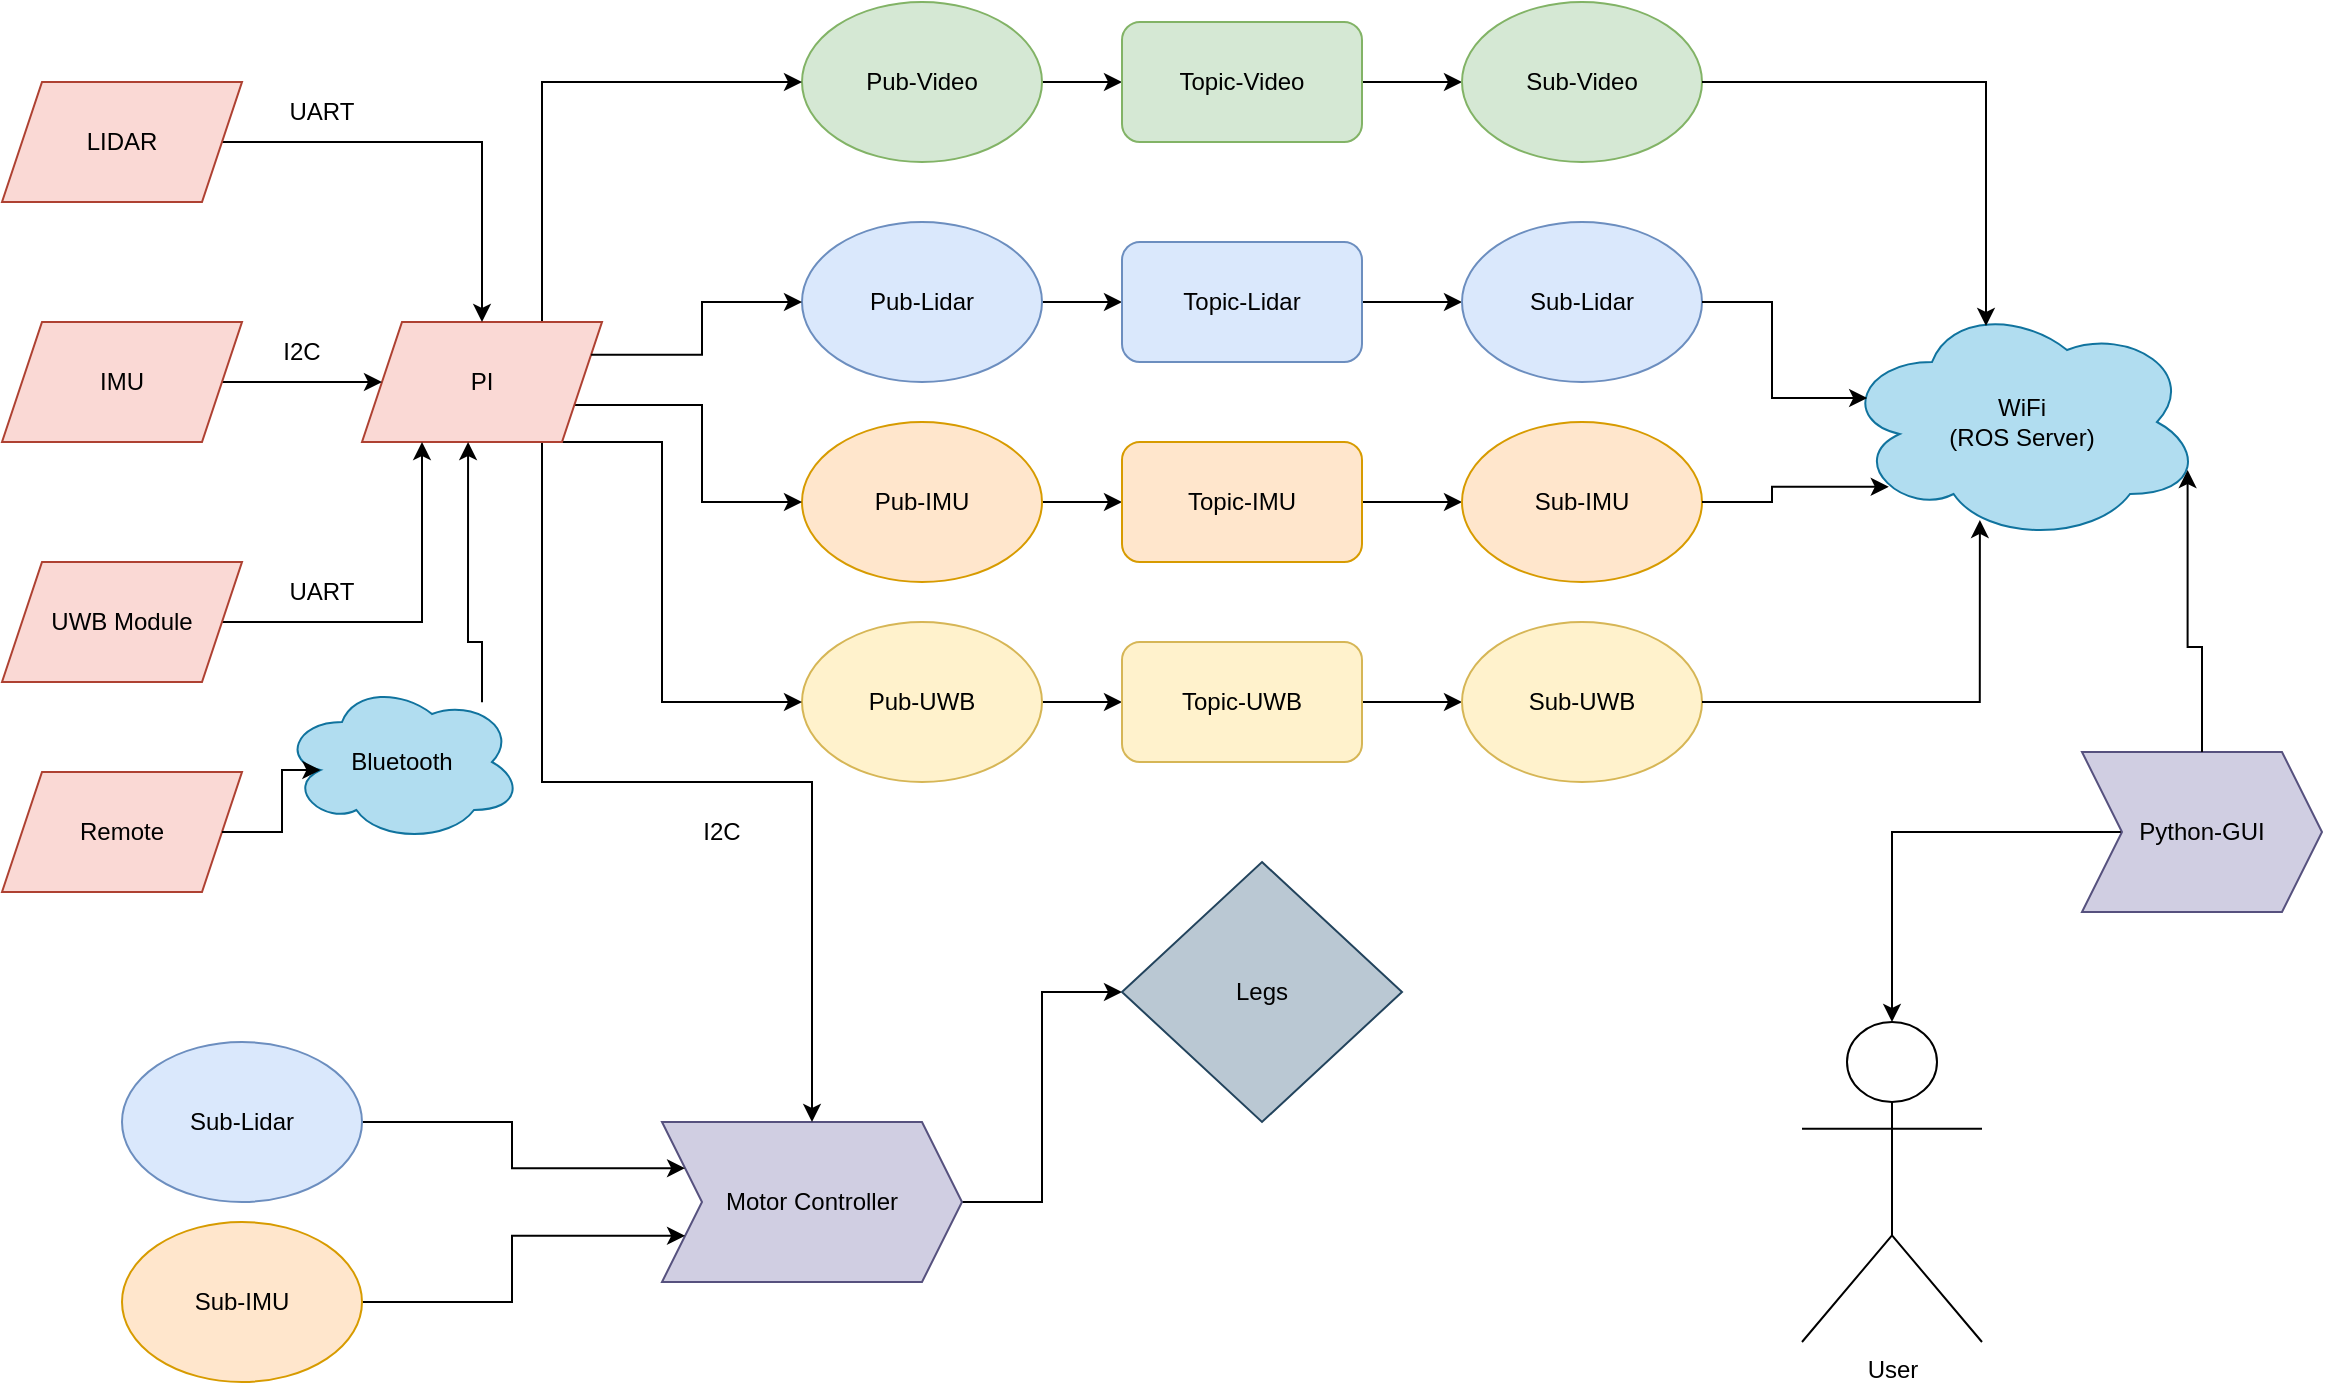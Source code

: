 <mxfile version="26.1.0">
  <diagram name="Page-1" id="NJ4H-yyJKGQcKnzE2MWu">
    <mxGraphModel dx="1687" dy="1073" grid="1" gridSize="10" guides="1" tooltips="1" connect="1" arrows="1" fold="1" page="1" pageScale="1" pageWidth="850" pageHeight="1100" math="0" shadow="0">
      <root>
        <mxCell id="0" />
        <mxCell id="1" parent="0" />
        <mxCell id="t21J4eiGlBl-V46B6xAk-14" style="edgeStyle=orthogonalEdgeStyle;rounded=0;orthogonalLoop=1;jettySize=auto;html=1;exitX=1;exitY=0.5;exitDx=0;exitDy=0;entryX=0;entryY=0.5;entryDx=0;entryDy=0;" edge="1" parent="1" source="t21J4eiGlBl-V46B6xAk-1" target="t21J4eiGlBl-V46B6xAk-5">
          <mxGeometry relative="1" as="geometry" />
        </mxCell>
        <mxCell id="t21J4eiGlBl-V46B6xAk-1" value="Pub-Video" style="ellipse;whiteSpace=wrap;html=1;fillColor=#d5e8d4;strokeColor=#82b366;" vertex="1" parent="1">
          <mxGeometry x="450" y="130" width="120" height="80" as="geometry" />
        </mxCell>
        <mxCell id="t21J4eiGlBl-V46B6xAk-30" style="edgeStyle=orthogonalEdgeStyle;rounded=0;orthogonalLoop=1;jettySize=auto;html=1;" edge="1" parent="1" source="t21J4eiGlBl-V46B6xAk-2" target="t21J4eiGlBl-V46B6xAk-6">
          <mxGeometry relative="1" as="geometry" />
        </mxCell>
        <mxCell id="t21J4eiGlBl-V46B6xAk-2" value="Pub-UWB" style="ellipse;whiteSpace=wrap;html=1;fillColor=#fff2cc;strokeColor=#d6b656;" vertex="1" parent="1">
          <mxGeometry x="450" y="440" width="120" height="80" as="geometry" />
        </mxCell>
        <mxCell id="t21J4eiGlBl-V46B6xAk-22" style="edgeStyle=orthogonalEdgeStyle;rounded=0;orthogonalLoop=1;jettySize=auto;html=1;entryX=0;entryY=0.5;entryDx=0;entryDy=0;" edge="1" parent="1" source="t21J4eiGlBl-V46B6xAk-3" target="t21J4eiGlBl-V46B6xAk-8">
          <mxGeometry relative="1" as="geometry" />
        </mxCell>
        <mxCell id="t21J4eiGlBl-V46B6xAk-3" value="Pub-Lidar" style="ellipse;whiteSpace=wrap;html=1;fillColor=#dae8fc;strokeColor=#6c8ebf;" vertex="1" parent="1">
          <mxGeometry x="450" y="240" width="120" height="80" as="geometry" />
        </mxCell>
        <mxCell id="t21J4eiGlBl-V46B6xAk-29" style="edgeStyle=orthogonalEdgeStyle;rounded=0;orthogonalLoop=1;jettySize=auto;html=1;" edge="1" parent="1" source="t21J4eiGlBl-V46B6xAk-4" target="t21J4eiGlBl-V46B6xAk-7">
          <mxGeometry relative="1" as="geometry" />
        </mxCell>
        <mxCell id="t21J4eiGlBl-V46B6xAk-4" value="Pub-IMU" style="ellipse;whiteSpace=wrap;html=1;fillColor=#ffe6cc;strokeColor=#d79b00;" vertex="1" parent="1">
          <mxGeometry x="450" y="340" width="120" height="80" as="geometry" />
        </mxCell>
        <mxCell id="t21J4eiGlBl-V46B6xAk-15" style="edgeStyle=orthogonalEdgeStyle;rounded=0;orthogonalLoop=1;jettySize=auto;html=1;exitX=1;exitY=0.5;exitDx=0;exitDy=0;entryX=0;entryY=0.5;entryDx=0;entryDy=0;" edge="1" parent="1" source="t21J4eiGlBl-V46B6xAk-5" target="t21J4eiGlBl-V46B6xAk-10">
          <mxGeometry relative="1" as="geometry" />
        </mxCell>
        <mxCell id="t21J4eiGlBl-V46B6xAk-5" value="Topic-Video" style="rounded=1;whiteSpace=wrap;html=1;fillColor=#d5e8d4;strokeColor=#82b366;" vertex="1" parent="1">
          <mxGeometry x="610" y="140" width="120" height="60" as="geometry" />
        </mxCell>
        <mxCell id="t21J4eiGlBl-V46B6xAk-31" style="edgeStyle=orthogonalEdgeStyle;rounded=0;orthogonalLoop=1;jettySize=auto;html=1;" edge="1" parent="1" source="t21J4eiGlBl-V46B6xAk-6" target="t21J4eiGlBl-V46B6xAk-11">
          <mxGeometry relative="1" as="geometry" />
        </mxCell>
        <mxCell id="t21J4eiGlBl-V46B6xAk-6" value="Topic-UWB" style="rounded=1;whiteSpace=wrap;html=1;fillColor=#fff2cc;strokeColor=#d6b656;" vertex="1" parent="1">
          <mxGeometry x="610" y="450" width="120" height="60" as="geometry" />
        </mxCell>
        <mxCell id="t21J4eiGlBl-V46B6xAk-28" style="edgeStyle=orthogonalEdgeStyle;rounded=0;orthogonalLoop=1;jettySize=auto;html=1;entryX=0;entryY=0.5;entryDx=0;entryDy=0;" edge="1" parent="1" source="t21J4eiGlBl-V46B6xAk-7" target="t21J4eiGlBl-V46B6xAk-13">
          <mxGeometry relative="1" as="geometry" />
        </mxCell>
        <mxCell id="t21J4eiGlBl-V46B6xAk-7" value="Topic-IMU" style="rounded=1;whiteSpace=wrap;html=1;fillColor=#ffe6cc;strokeColor=#d79b00;" vertex="1" parent="1">
          <mxGeometry x="610" y="350" width="120" height="60" as="geometry" />
        </mxCell>
        <mxCell id="t21J4eiGlBl-V46B6xAk-23" style="edgeStyle=orthogonalEdgeStyle;rounded=0;orthogonalLoop=1;jettySize=auto;html=1;entryX=0;entryY=0.5;entryDx=0;entryDy=0;" edge="1" parent="1" source="t21J4eiGlBl-V46B6xAk-8" target="t21J4eiGlBl-V46B6xAk-12">
          <mxGeometry relative="1" as="geometry" />
        </mxCell>
        <mxCell id="t21J4eiGlBl-V46B6xAk-8" value="Topic-Lidar" style="rounded=1;whiteSpace=wrap;html=1;fillColor=#dae8fc;strokeColor=#6c8ebf;" vertex="1" parent="1">
          <mxGeometry x="610" y="250" width="120" height="60" as="geometry" />
        </mxCell>
        <mxCell id="t21J4eiGlBl-V46B6xAk-10" value="Sub-Video" style="ellipse;whiteSpace=wrap;html=1;fillColor=#d5e8d4;strokeColor=#82b366;" vertex="1" parent="1">
          <mxGeometry x="780" y="130" width="120" height="80" as="geometry" />
        </mxCell>
        <mxCell id="t21J4eiGlBl-V46B6xAk-11" value="Sub-UWB" style="ellipse;whiteSpace=wrap;html=1;fillColor=#fff2cc;strokeColor=#d6b656;" vertex="1" parent="1">
          <mxGeometry x="780" y="440" width="120" height="80" as="geometry" />
        </mxCell>
        <mxCell id="t21J4eiGlBl-V46B6xAk-12" value="Sub-Lidar" style="ellipse;whiteSpace=wrap;html=1;fillColor=#dae8fc;strokeColor=#6c8ebf;" vertex="1" parent="1">
          <mxGeometry x="780" y="240" width="120" height="80" as="geometry" />
        </mxCell>
        <mxCell id="t21J4eiGlBl-V46B6xAk-13" value="Sub-IMU" style="ellipse;whiteSpace=wrap;html=1;fillColor=#ffe6cc;strokeColor=#d79b00;" vertex="1" parent="1">
          <mxGeometry x="780" y="340" width="120" height="80" as="geometry" />
        </mxCell>
        <mxCell id="t21J4eiGlBl-V46B6xAk-19" style="edgeStyle=orthogonalEdgeStyle;rounded=0;orthogonalLoop=1;jettySize=auto;html=1;" edge="1" parent="1" source="t21J4eiGlBl-V46B6xAk-16" target="t21J4eiGlBl-V46B6xAk-18">
          <mxGeometry relative="1" as="geometry" />
        </mxCell>
        <mxCell id="t21J4eiGlBl-V46B6xAk-16" value="Python-GUI" style="shape=step;perimeter=stepPerimeter;whiteSpace=wrap;html=1;fixedSize=1;fillColor=#d0cee2;strokeColor=#56517e;" vertex="1" parent="1">
          <mxGeometry x="1090" y="505" width="120" height="80" as="geometry" />
        </mxCell>
        <mxCell id="t21J4eiGlBl-V46B6xAk-18" value="User" style="shape=umlActor;verticalLabelPosition=bottom;verticalAlign=top;html=1;outlineConnect=0;" vertex="1" parent="1">
          <mxGeometry x="950" y="640" width="90" height="160" as="geometry" />
        </mxCell>
        <mxCell id="t21J4eiGlBl-V46B6xAk-41" style="edgeStyle=orthogonalEdgeStyle;rounded=0;orthogonalLoop=1;jettySize=auto;html=1;" edge="1" parent="1" source="t21J4eiGlBl-V46B6xAk-35" target="t21J4eiGlBl-V46B6xAk-40">
          <mxGeometry relative="1" as="geometry" />
        </mxCell>
        <mxCell id="t21J4eiGlBl-V46B6xAk-35" value="Motor Controller" style="shape=step;perimeter=stepPerimeter;whiteSpace=wrap;html=1;fixedSize=1;fillColor=#d0cee2;strokeColor=#56517e;" vertex="1" parent="1">
          <mxGeometry x="380" y="690" width="150" height="80" as="geometry" />
        </mxCell>
        <mxCell id="t21J4eiGlBl-V46B6xAk-39" style="edgeStyle=orthogonalEdgeStyle;rounded=0;orthogonalLoop=1;jettySize=auto;html=1;entryX=0;entryY=0.75;entryDx=0;entryDy=0;" edge="1" parent="1" source="t21J4eiGlBl-V46B6xAk-36" target="t21J4eiGlBl-V46B6xAk-35">
          <mxGeometry relative="1" as="geometry" />
        </mxCell>
        <mxCell id="t21J4eiGlBl-V46B6xAk-36" value="Sub-IMU" style="ellipse;whiteSpace=wrap;html=1;fillColor=#ffe6cc;strokeColor=#d79b00;" vertex="1" parent="1">
          <mxGeometry x="110" y="740" width="120" height="80" as="geometry" />
        </mxCell>
        <mxCell id="t21J4eiGlBl-V46B6xAk-38" style="edgeStyle=orthogonalEdgeStyle;rounded=0;orthogonalLoop=1;jettySize=auto;html=1;entryX=0;entryY=0.25;entryDx=0;entryDy=0;" edge="1" parent="1" source="t21J4eiGlBl-V46B6xAk-37" target="t21J4eiGlBl-V46B6xAk-35">
          <mxGeometry relative="1" as="geometry" />
        </mxCell>
        <mxCell id="t21J4eiGlBl-V46B6xAk-37" value="Sub-Lidar" style="ellipse;whiteSpace=wrap;html=1;fillColor=#dae8fc;strokeColor=#6c8ebf;" vertex="1" parent="1">
          <mxGeometry x="110" y="650" width="120" height="80" as="geometry" />
        </mxCell>
        <mxCell id="t21J4eiGlBl-V46B6xAk-40" value="Legs" style="rhombus;whiteSpace=wrap;html=1;fillColor=#bac8d3;strokeColor=#23445d;" vertex="1" parent="1">
          <mxGeometry x="610" y="560" width="140" height="130" as="geometry" />
        </mxCell>
        <mxCell id="t21J4eiGlBl-V46B6xAk-42" value="Remote" style="shape=parallelogram;perimeter=parallelogramPerimeter;whiteSpace=wrap;html=1;fixedSize=1;fillColor=#fad9d5;strokeColor=#ae4132;" vertex="1" parent="1">
          <mxGeometry x="50" y="515" width="120" height="60" as="geometry" />
        </mxCell>
        <mxCell id="t21J4eiGlBl-V46B6xAk-44" value="Bluetooth" style="ellipse;shape=cloud;whiteSpace=wrap;html=1;fillColor=#b1ddf0;strokeColor=#10739e;" vertex="1" parent="1">
          <mxGeometry x="190" y="470" width="120" height="80" as="geometry" />
        </mxCell>
        <mxCell id="t21J4eiGlBl-V46B6xAk-46" style="edgeStyle=orthogonalEdgeStyle;rounded=0;orthogonalLoop=1;jettySize=auto;html=1;entryX=0.16;entryY=0.55;entryDx=0;entryDy=0;entryPerimeter=0;" edge="1" parent="1" source="t21J4eiGlBl-V46B6xAk-42" target="t21J4eiGlBl-V46B6xAk-44">
          <mxGeometry relative="1" as="geometry" />
        </mxCell>
        <mxCell id="t21J4eiGlBl-V46B6xAk-49" value="WiFi&lt;div&gt;(ROS Server)&lt;/div&gt;" style="ellipse;shape=cloud;whiteSpace=wrap;html=1;fillColor=#b1ddf0;strokeColor=#10739e;" vertex="1" parent="1">
          <mxGeometry x="970" y="280" width="180" height="120" as="geometry" />
        </mxCell>
        <mxCell id="t21J4eiGlBl-V46B6xAk-50" style="edgeStyle=orthogonalEdgeStyle;rounded=0;orthogonalLoop=1;jettySize=auto;html=1;entryX=0.13;entryY=0.77;entryDx=0;entryDy=0;entryPerimeter=0;" edge="1" parent="1" source="t21J4eiGlBl-V46B6xAk-13" target="t21J4eiGlBl-V46B6xAk-49">
          <mxGeometry relative="1" as="geometry" />
        </mxCell>
        <mxCell id="t21J4eiGlBl-V46B6xAk-51" style="edgeStyle=orthogonalEdgeStyle;rounded=0;orthogonalLoop=1;jettySize=auto;html=1;entryX=0.07;entryY=0.4;entryDx=0;entryDy=0;entryPerimeter=0;" edge="1" parent="1" source="t21J4eiGlBl-V46B6xAk-12" target="t21J4eiGlBl-V46B6xAk-49">
          <mxGeometry relative="1" as="geometry" />
        </mxCell>
        <mxCell id="t21J4eiGlBl-V46B6xAk-52" style="edgeStyle=orthogonalEdgeStyle;rounded=0;orthogonalLoop=1;jettySize=auto;html=1;entryX=0.4;entryY=0.1;entryDx=0;entryDy=0;entryPerimeter=0;" edge="1" parent="1" source="t21J4eiGlBl-V46B6xAk-10" target="t21J4eiGlBl-V46B6xAk-49">
          <mxGeometry relative="1" as="geometry" />
        </mxCell>
        <mxCell id="t21J4eiGlBl-V46B6xAk-53" style="edgeStyle=orthogonalEdgeStyle;rounded=0;orthogonalLoop=1;jettySize=auto;html=1;entryX=0.383;entryY=0.908;entryDx=0;entryDy=0;entryPerimeter=0;" edge="1" parent="1" source="t21J4eiGlBl-V46B6xAk-11" target="t21J4eiGlBl-V46B6xAk-49">
          <mxGeometry relative="1" as="geometry" />
        </mxCell>
        <mxCell id="t21J4eiGlBl-V46B6xAk-57" style="edgeStyle=orthogonalEdgeStyle;rounded=0;orthogonalLoop=1;jettySize=auto;html=1;exitX=0.75;exitY=0;exitDx=0;exitDy=0;entryX=0;entryY=0.5;entryDx=0;entryDy=0;" edge="1" parent="1" source="t21J4eiGlBl-V46B6xAk-55" target="t21J4eiGlBl-V46B6xAk-1">
          <mxGeometry relative="1" as="geometry" />
        </mxCell>
        <mxCell id="t21J4eiGlBl-V46B6xAk-59" style="edgeStyle=orthogonalEdgeStyle;rounded=0;orthogonalLoop=1;jettySize=auto;html=1;exitX=1;exitY=0.75;exitDx=0;exitDy=0;entryX=0;entryY=0.5;entryDx=0;entryDy=0;" edge="1" parent="1" source="t21J4eiGlBl-V46B6xAk-55" target="t21J4eiGlBl-V46B6xAk-4">
          <mxGeometry relative="1" as="geometry" />
        </mxCell>
        <mxCell id="t21J4eiGlBl-V46B6xAk-67" style="edgeStyle=orthogonalEdgeStyle;rounded=0;orthogonalLoop=1;jettySize=auto;html=1;exitX=0.75;exitY=1;exitDx=0;exitDy=0;entryX=0;entryY=0.5;entryDx=0;entryDy=0;" edge="1" parent="1" source="t21J4eiGlBl-V46B6xAk-55" target="t21J4eiGlBl-V46B6xAk-2">
          <mxGeometry relative="1" as="geometry">
            <Array as="points">
              <mxPoint x="380" y="350" />
              <mxPoint x="380" y="480" />
            </Array>
          </mxGeometry>
        </mxCell>
        <mxCell id="t21J4eiGlBl-V46B6xAk-78" style="edgeStyle=orthogonalEdgeStyle;rounded=0;orthogonalLoop=1;jettySize=auto;html=1;exitX=0.75;exitY=1;exitDx=0;exitDy=0;" edge="1" parent="1" source="t21J4eiGlBl-V46B6xAk-55" target="t21J4eiGlBl-V46B6xAk-35">
          <mxGeometry relative="1" as="geometry" />
        </mxCell>
        <mxCell id="t21J4eiGlBl-V46B6xAk-55" value="PI" style="shape=parallelogram;perimeter=parallelogramPerimeter;whiteSpace=wrap;html=1;fixedSize=1;fillColor=#fad9d5;strokeColor=#ae4132;" vertex="1" parent="1">
          <mxGeometry x="230" y="290" width="120" height="60" as="geometry" />
        </mxCell>
        <mxCell id="t21J4eiGlBl-V46B6xAk-58" style="edgeStyle=orthogonalEdgeStyle;rounded=0;orthogonalLoop=1;jettySize=auto;html=1;exitX=1;exitY=0.25;exitDx=0;exitDy=0;entryX=0;entryY=0.5;entryDx=0;entryDy=0;" edge="1" parent="1" source="t21J4eiGlBl-V46B6xAk-55" target="t21J4eiGlBl-V46B6xAk-3">
          <mxGeometry relative="1" as="geometry" />
        </mxCell>
        <mxCell id="t21J4eiGlBl-V46B6xAk-61" value="UART" style="text;html=1;align=center;verticalAlign=middle;whiteSpace=wrap;rounded=0;" vertex="1" parent="1">
          <mxGeometry x="180" y="410" width="60" height="30" as="geometry" />
        </mxCell>
        <mxCell id="t21J4eiGlBl-V46B6xAk-62" value="I2C" style="text;html=1;align=center;verticalAlign=middle;whiteSpace=wrap;rounded=0;" vertex="1" parent="1">
          <mxGeometry x="170" y="290" width="60" height="30" as="geometry" />
        </mxCell>
        <mxCell id="t21J4eiGlBl-V46B6xAk-76" style="edgeStyle=orthogonalEdgeStyle;rounded=0;orthogonalLoop=1;jettySize=auto;html=1;entryX=0.25;entryY=1;entryDx=0;entryDy=0;" edge="1" parent="1" source="t21J4eiGlBl-V46B6xAk-64" target="t21J4eiGlBl-V46B6xAk-55">
          <mxGeometry relative="1" as="geometry" />
        </mxCell>
        <mxCell id="t21J4eiGlBl-V46B6xAk-64" value="UWB Module" style="shape=parallelogram;perimeter=parallelogramPerimeter;whiteSpace=wrap;html=1;fixedSize=1;fillColor=#fad9d5;strokeColor=#ae4132;" vertex="1" parent="1">
          <mxGeometry x="50" y="410" width="120" height="60" as="geometry" />
        </mxCell>
        <mxCell id="t21J4eiGlBl-V46B6xAk-72" style="edgeStyle=orthogonalEdgeStyle;rounded=0;orthogonalLoop=1;jettySize=auto;html=1;" edge="1" parent="1" source="t21J4eiGlBl-V46B6xAk-70" target="t21J4eiGlBl-V46B6xAk-55">
          <mxGeometry relative="1" as="geometry" />
        </mxCell>
        <mxCell id="t21J4eiGlBl-V46B6xAk-70" value="IMU" style="shape=parallelogram;perimeter=parallelogramPerimeter;whiteSpace=wrap;html=1;fixedSize=1;fillColor=#fad9d5;strokeColor=#ae4132;" vertex="1" parent="1">
          <mxGeometry x="50" y="290" width="120" height="60" as="geometry" />
        </mxCell>
        <mxCell id="t21J4eiGlBl-V46B6xAk-73" style="edgeStyle=orthogonalEdgeStyle;rounded=0;orthogonalLoop=1;jettySize=auto;html=1;" edge="1" parent="1" source="t21J4eiGlBl-V46B6xAk-71" target="t21J4eiGlBl-V46B6xAk-55">
          <mxGeometry relative="1" as="geometry" />
        </mxCell>
        <mxCell id="t21J4eiGlBl-V46B6xAk-71" value="LIDAR" style="shape=parallelogram;perimeter=parallelogramPerimeter;whiteSpace=wrap;html=1;fixedSize=1;fillColor=#fad9d5;strokeColor=#ae4132;" vertex="1" parent="1">
          <mxGeometry x="50" y="170" width="120" height="60" as="geometry" />
        </mxCell>
        <mxCell id="t21J4eiGlBl-V46B6xAk-75" value="UART" style="text;html=1;align=center;verticalAlign=middle;whiteSpace=wrap;rounded=0;" vertex="1" parent="1">
          <mxGeometry x="180" y="170" width="60" height="30" as="geometry" />
        </mxCell>
        <mxCell id="t21J4eiGlBl-V46B6xAk-77" style="edgeStyle=orthogonalEdgeStyle;rounded=0;orthogonalLoop=1;jettySize=auto;html=1;entryX=0.442;entryY=1;entryDx=0;entryDy=0;entryPerimeter=0;" edge="1" parent="1" source="t21J4eiGlBl-V46B6xAk-44" target="t21J4eiGlBl-V46B6xAk-55">
          <mxGeometry relative="1" as="geometry">
            <Array as="points">
              <mxPoint x="290" y="450" />
              <mxPoint x="283" y="450" />
            </Array>
          </mxGeometry>
        </mxCell>
        <mxCell id="t21J4eiGlBl-V46B6xAk-79" value="I2C" style="text;html=1;align=center;verticalAlign=middle;whiteSpace=wrap;rounded=0;" vertex="1" parent="1">
          <mxGeometry x="380" y="530" width="60" height="30" as="geometry" />
        </mxCell>
        <mxCell id="t21J4eiGlBl-V46B6xAk-81" style="edgeStyle=orthogonalEdgeStyle;rounded=0;orthogonalLoop=1;jettySize=auto;html=1;entryX=0.96;entryY=0.7;entryDx=0;entryDy=0;entryPerimeter=0;" edge="1" parent="1" source="t21J4eiGlBl-V46B6xAk-16" target="t21J4eiGlBl-V46B6xAk-49">
          <mxGeometry relative="1" as="geometry" />
        </mxCell>
      </root>
    </mxGraphModel>
  </diagram>
</mxfile>
